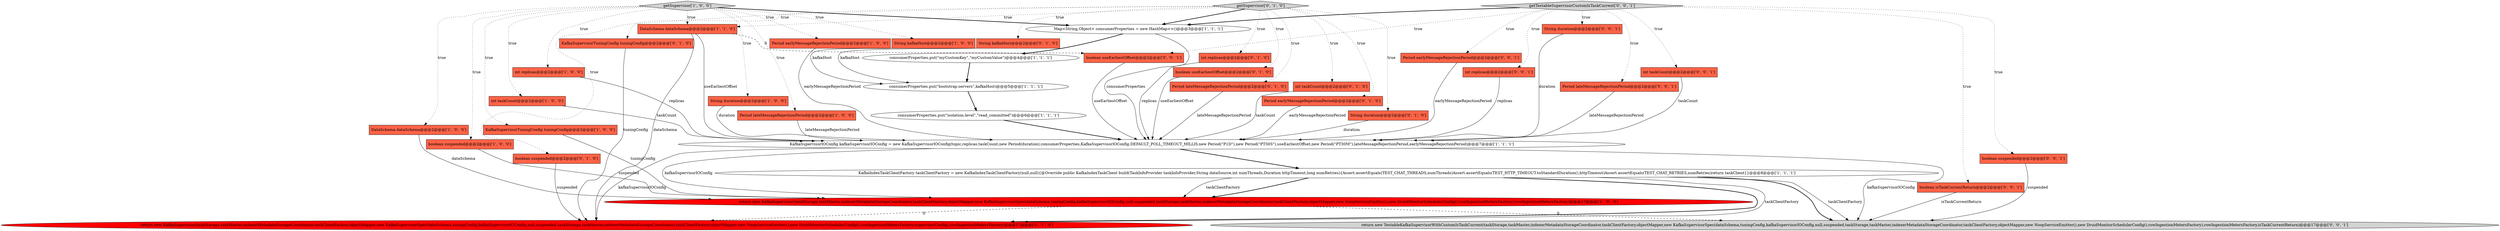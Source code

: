 digraph {
22 [style = filled, label = "KafkaSupervisorTuningConfig tuningConfig@@@2@@@['0', '1', '0']", fillcolor = tomato, shape = box image = "AAA0AAABBB2BBB"];
30 [style = filled, label = "int taskCount@@@2@@@['0', '0', '1']", fillcolor = tomato, shape = box image = "AAA0AAABBB3BBB"];
10 [style = filled, label = "return new KafkaSupervisor(taskStorage,taskMaster,indexerMetadataStorageCoordinator,taskClientFactory,objectMapper,new KafkaSupervisorSpec(dataSchema,tuningConfig,kafkaSupervisorIOConfig,null,suspended,taskStorage,taskMaster,indexerMetadataStorageCoordinator,taskClientFactory,objectMapper,new NoopServiceEmitter(),new DruidMonitorSchedulerConfig(),rowIngestionMetersFactory),rowIngestionMetersFactory)@@@17@@@['1', '0', '0']", fillcolor = red, shape = ellipse image = "AAA1AAABBB1BBB"];
19 [style = filled, label = "int taskCount@@@2@@@['0', '1', '0']", fillcolor = tomato, shape = box image = "AAA0AAABBB2BBB"];
17 [style = filled, label = "Map<String,Object> consumerProperties = new HashMap<>()@@@3@@@['1', '1', '1']", fillcolor = white, shape = ellipse image = "AAA0AAABBB1BBB"];
26 [style = filled, label = "Period earlyMessageRejectionPeriod@@@2@@@['0', '1', '0']", fillcolor = tomato, shape = box image = "AAA0AAABBB2BBB"];
34 [style = filled, label = "Period earlyMessageRejectionPeriod@@@2@@@['0', '0', '1']", fillcolor = tomato, shape = box image = "AAA0AAABBB3BBB"];
12 [style = filled, label = "int taskCount@@@2@@@['1', '0', '0']", fillcolor = tomato, shape = box image = "AAA0AAABBB1BBB"];
15 [style = filled, label = "KafkaSupervisorIOConfig kafkaSupervisorIOConfig = new KafkaSupervisorIOConfig(topic,replicas,taskCount,new Period(duration),consumerProperties,KafkaSupervisorIOConfig.DEFAULT_POLL_TIMEOUT_MILLIS,new Period(\"P1D\"),new Period(\"PT30S\"),useEarliestOffset,new Period(\"PT30M\"),lateMessageRejectionPeriod,earlyMessageRejectionPeriod)@@@7@@@['1', '1', '1']", fillcolor = white, shape = ellipse image = "AAA0AAABBB1BBB"];
37 [style = filled, label = "int replicas@@@2@@@['0', '0', '1']", fillcolor = tomato, shape = box image = "AAA0AAABBB3BBB"];
28 [style = filled, label = "return new KafkaSupervisor(taskStorage,taskMaster,indexerMetadataStorageCoordinator,taskClientFactory,objectMapper,new KafkaSupervisorSpec(dataSchema,tuningConfig,kafkaSupervisorIOConfig,null,suspended,taskStorage,taskMaster,indexerMetadataStorageCoordinator,taskClientFactory,objectMapper,new NoopServiceEmitter(),new DruidMonitorSchedulerConfig(),rowIngestionMetersFactory,supervisorConfig),rowIngestionMetersFactory)@@@17@@@['0', '1', '0']", fillcolor = red, shape = ellipse image = "AAA1AAABBB2BBB"];
14 [style = filled, label = "KafkaSupervisorTuningConfig tuningConfig@@@2@@@['1', '0', '0']", fillcolor = tomato, shape = box image = "AAA0AAABBB1BBB"];
5 [style = filled, label = "String kafkaHost@@@2@@@['1', '0', '0']", fillcolor = tomato, shape = box image = "AAA0AAABBB1BBB"];
33 [style = filled, label = "Period lateMessageRejectionPeriod@@@2@@@['0', '0', '1']", fillcolor = tomato, shape = box image = "AAA0AAABBB3BBB"];
0 [style = filled, label = "int replicas@@@2@@@['1', '0', '0']", fillcolor = tomato, shape = box image = "AAA0AAABBB1BBB"];
4 [style = filled, label = "KafkaIndexTaskClientFactory taskClientFactory = new KafkaIndexTaskClientFactory(null,null){@Override public KafkaIndexTaskClient build(TaskInfoProvider taskInfoProvider,String dataSource,int numThreads,Duration httpTimeout,long numRetries){Assert.assertEquals(TEST_CHAT_THREADS,numThreads)Assert.assertEquals(TEST_HTTP_TIMEOUT.toStandardDuration(),httpTimeout)Assert.assertEquals(TEST_CHAT_RETRIES,numRetries)return taskClient}}@@@8@@@['1', '1', '1']", fillcolor = white, shape = ellipse image = "AAA0AAABBB1BBB"];
35 [style = filled, label = "return new TestableKafkaSupervisorWithCustomIsTaskCurrent(taskStorage,taskMaster,indexerMetadataStorageCoordinator,taskClientFactory,objectMapper,new KafkaSupervisorSpec(dataSchema,tuningConfig,kafkaSupervisorIOConfig,null,suspended,taskStorage,taskMaster,indexerMetadataStorageCoordinator,taskClientFactory,objectMapper,new NoopServiceEmitter(),new DruidMonitorSchedulerConfig(),rowIngestionMetersFactory),rowIngestionMetersFactory,isTaskCurrentReturn)@@@17@@@['0', '0', '1']", fillcolor = lightgray, shape = ellipse image = "AAA0AAABBB3BBB"];
18 [style = filled, label = "String duration@@@2@@@['0', '1', '0']", fillcolor = tomato, shape = box image = "AAA0AAABBB2BBB"];
1 [style = filled, label = "consumerProperties.put(\"myCustomKey\",\"myCustomValue\")@@@4@@@['1', '1', '1']", fillcolor = white, shape = ellipse image = "AAA0AAABBB1BBB"];
16 [style = filled, label = "DataSchema dataSchema@@@2@@@['1', '1', '0']", fillcolor = tomato, shape = box image = "AAA0AAABBB1BBB"];
9 [style = filled, label = "consumerProperties.put(\"bootstrap.servers\",kafkaHost)@@@5@@@['1', '1', '1']", fillcolor = white, shape = ellipse image = "AAA0AAABBB1BBB"];
29 [style = filled, label = "boolean isTaskCurrentReturn@@@2@@@['0', '0', '1']", fillcolor = tomato, shape = box image = "AAA0AAABBB3BBB"];
31 [style = filled, label = "boolean suspended@@@2@@@['0', '0', '1']", fillcolor = tomato, shape = box image = "AAA0AAABBB3BBB"];
6 [style = filled, label = "DataSchema dataSchema@@@2@@@['1', '0', '0']", fillcolor = tomato, shape = box image = "AAA0AAABBB1BBB"];
36 [style = filled, label = "getTestableSupervisorCustomIsTaskCurrent['0', '0', '1']", fillcolor = lightgray, shape = diamond image = "AAA0AAABBB3BBB"];
8 [style = filled, label = "String duration@@@2@@@['1', '0', '0']", fillcolor = tomato, shape = box image = "AAA0AAABBB1BBB"];
3 [style = filled, label = "Period lateMessageRejectionPeriod@@@2@@@['1', '0', '0']", fillcolor = tomato, shape = box image = "AAA0AAABBB1BBB"];
32 [style = filled, label = "String duration@@@2@@@['0', '0', '1']", fillcolor = tomato, shape = box image = "AAA0AAABBB3BBB"];
2 [style = filled, label = "consumerProperties.put(\"isolation.level\",\"read_committed\")@@@6@@@['1', '1', '1']", fillcolor = white, shape = ellipse image = "AAA0AAABBB1BBB"];
27 [style = filled, label = "String kafkaHost@@@2@@@['0', '1', '0']", fillcolor = tomato, shape = box image = "AAA0AAABBB2BBB"];
23 [style = filled, label = "int replicas@@@2@@@['0', '1', '0']", fillcolor = tomato, shape = box image = "AAA0AAABBB2BBB"];
13 [style = filled, label = "Period earlyMessageRejectionPeriod@@@2@@@['1', '0', '0']", fillcolor = tomato, shape = box image = "AAA0AAABBB1BBB"];
20 [style = filled, label = "boolean useEarliestOffset@@@2@@@['0', '1', '0']", fillcolor = tomato, shape = box image = "AAA0AAABBB2BBB"];
24 [style = filled, label = "Period lateMessageRejectionPeriod@@@2@@@['0', '1', '0']", fillcolor = tomato, shape = box image = "AAA0AAABBB2BBB"];
11 [style = filled, label = "getSupervisor['1', '0', '0']", fillcolor = lightgray, shape = diamond image = "AAA0AAABBB1BBB"];
7 [style = filled, label = "boolean suspended@@@2@@@['1', '0', '0']", fillcolor = tomato, shape = box image = "AAA0AAABBB1BBB"];
25 [style = filled, label = "getSupervisor['0', '1', '0']", fillcolor = lightgray, shape = diamond image = "AAA0AAABBB2BBB"];
21 [style = filled, label = "boolean suspended@@@2@@@['0', '1', '0']", fillcolor = tomato, shape = box image = "AAA0AAABBB2BBB"];
38 [style = filled, label = "boolean useEarliestOffset@@@2@@@['0', '0', '1']", fillcolor = tomato, shape = box image = "AAA0AAABBB3BBB"];
11->7 [style = dotted, label="true"];
19->15 [style = solid, label="taskCount"];
4->10 [style = bold, label=""];
4->35 [style = bold, label=""];
16->38 [style = dashed, label="0"];
17->1 [style = bold, label=""];
14->10 [style = solid, label="tuningConfig"];
37->15 [style = solid, label="replicas"];
27->9 [style = solid, label="kafkaHost"];
9->2 [style = bold, label=""];
29->35 [style = solid, label="isTaskCurrentReturn"];
4->35 [style = solid, label="taskClientFactory"];
30->15 [style = solid, label="taskCount"];
11->12 [style = dotted, label="true"];
5->9 [style = solid, label="kafkaHost"];
11->14 [style = dotted, label="true"];
26->15 [style = solid, label="earlyMessageRejectionPeriod"];
32->15 [style = solid, label="duration"];
31->35 [style = solid, label="suspended"];
25->24 [style = dotted, label="true"];
36->32 [style = dotted, label="true"];
10->28 [style = dashed, label="0"];
11->5 [style = dotted, label="true"];
15->10 [style = solid, label="kafkaSupervisorIOConfig"];
11->13 [style = dotted, label="true"];
16->15 [style = solid, label="useEarliestOffset"];
4->10 [style = solid, label="taskClientFactory"];
18->15 [style = solid, label="duration"];
25->17 [style = bold, label=""];
36->38 [style = dotted, label="true"];
36->37 [style = dotted, label="true"];
36->31 [style = dotted, label="true"];
4->28 [style = bold, label=""];
1->9 [style = bold, label=""];
16->28 [style = solid, label="dataSchema"];
25->18 [style = dotted, label="true"];
12->15 [style = solid, label="taskCount"];
13->15 [style = solid, label="earlyMessageRejectionPeriod"];
3->15 [style = solid, label="lateMessageRejectionPeriod"];
24->15 [style = solid, label="lateMessageRejectionPeriod"];
6->10 [style = solid, label="dataSchema"];
21->28 [style = solid, label="suspended"];
0->15 [style = solid, label="replicas"];
22->28 [style = solid, label="tuningConfig"];
20->15 [style = solid, label="useEarliestOffset"];
11->6 [style = dotted, label="true"];
11->0 [style = dotted, label="true"];
8->15 [style = solid, label="duration"];
25->20 [style = dotted, label="true"];
2->15 [style = bold, label=""];
15->4 [style = bold, label=""];
25->22 [style = dotted, label="true"];
11->16 [style = dotted, label="true"];
11->17 [style = bold, label=""];
23->15 [style = solid, label="replicas"];
34->15 [style = solid, label="earlyMessageRejectionPeriod"];
11->8 [style = dotted, label="true"];
36->29 [style = dotted, label="true"];
15->28 [style = solid, label="kafkaSupervisorIOConfig"];
38->15 [style = solid, label="useEarliestOffset"];
7->10 [style = solid, label="suspended"];
36->17 [style = bold, label=""];
17->15 [style = solid, label="consumerProperties"];
33->15 [style = solid, label="lateMessageRejectionPeriod"];
15->35 [style = solid, label="kafkaSupervisorIOConfig"];
11->3 [style = dotted, label="true"];
25->23 [style = dotted, label="true"];
25->19 [style = dotted, label="true"];
25->27 [style = dotted, label="true"];
36->34 [style = dotted, label="true"];
25->26 [style = dotted, label="true"];
36->30 [style = dotted, label="true"];
10->35 [style = dashed, label="0"];
25->16 [style = dotted, label="true"];
25->21 [style = dotted, label="true"];
4->28 [style = solid, label="taskClientFactory"];
36->33 [style = dotted, label="true"];
}
